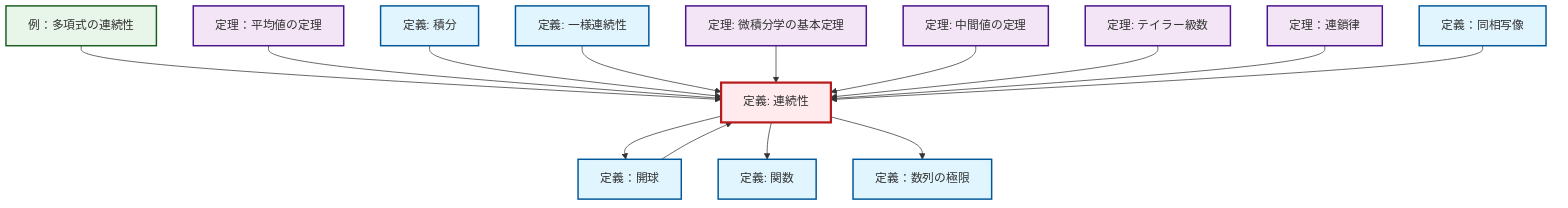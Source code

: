 graph TD
    classDef definition fill:#e1f5fe,stroke:#01579b,stroke-width:2px
    classDef theorem fill:#f3e5f5,stroke:#4a148c,stroke-width:2px
    classDef axiom fill:#fff3e0,stroke:#e65100,stroke-width:2px
    classDef example fill:#e8f5e9,stroke:#1b5e20,stroke-width:2px
    classDef current fill:#ffebee,stroke:#b71c1c,stroke-width:3px
    def-uniform-continuity["定義: 一様連続性"]:::definition
    def-continuity["定義: 連続性"]:::definition
    thm-mean-value["定理：平均値の定理"]:::theorem
    def-function["定義: 関数"]:::definition
    thm-taylor-series["定理: テイラー級数"]:::theorem
    def-homeomorphism["定義：同相写像"]:::definition
    thm-fundamental-calculus["定理: 微積分学の基本定理"]:::theorem
    def-integral["定義: 積分"]:::definition
    thm-intermediate-value["定理: 中間値の定理"]:::theorem
    def-open-ball["定義：開球"]:::definition
    thm-chain-rule["定理：連鎖律"]:::theorem
    ex-polynomial-continuity["例：多項式の連続性"]:::example
    def-limit["定義：数列の極限"]:::definition
    ex-polynomial-continuity --> def-continuity
    def-continuity --> def-open-ball
    def-continuity --> def-function
    thm-mean-value --> def-continuity
    def-integral --> def-continuity
    def-uniform-continuity --> def-continuity
    def-continuity --> def-limit
    def-open-ball --> def-continuity
    thm-fundamental-calculus --> def-continuity
    thm-intermediate-value --> def-continuity
    thm-taylor-series --> def-continuity
    thm-chain-rule --> def-continuity
    def-homeomorphism --> def-continuity
    class def-continuity current